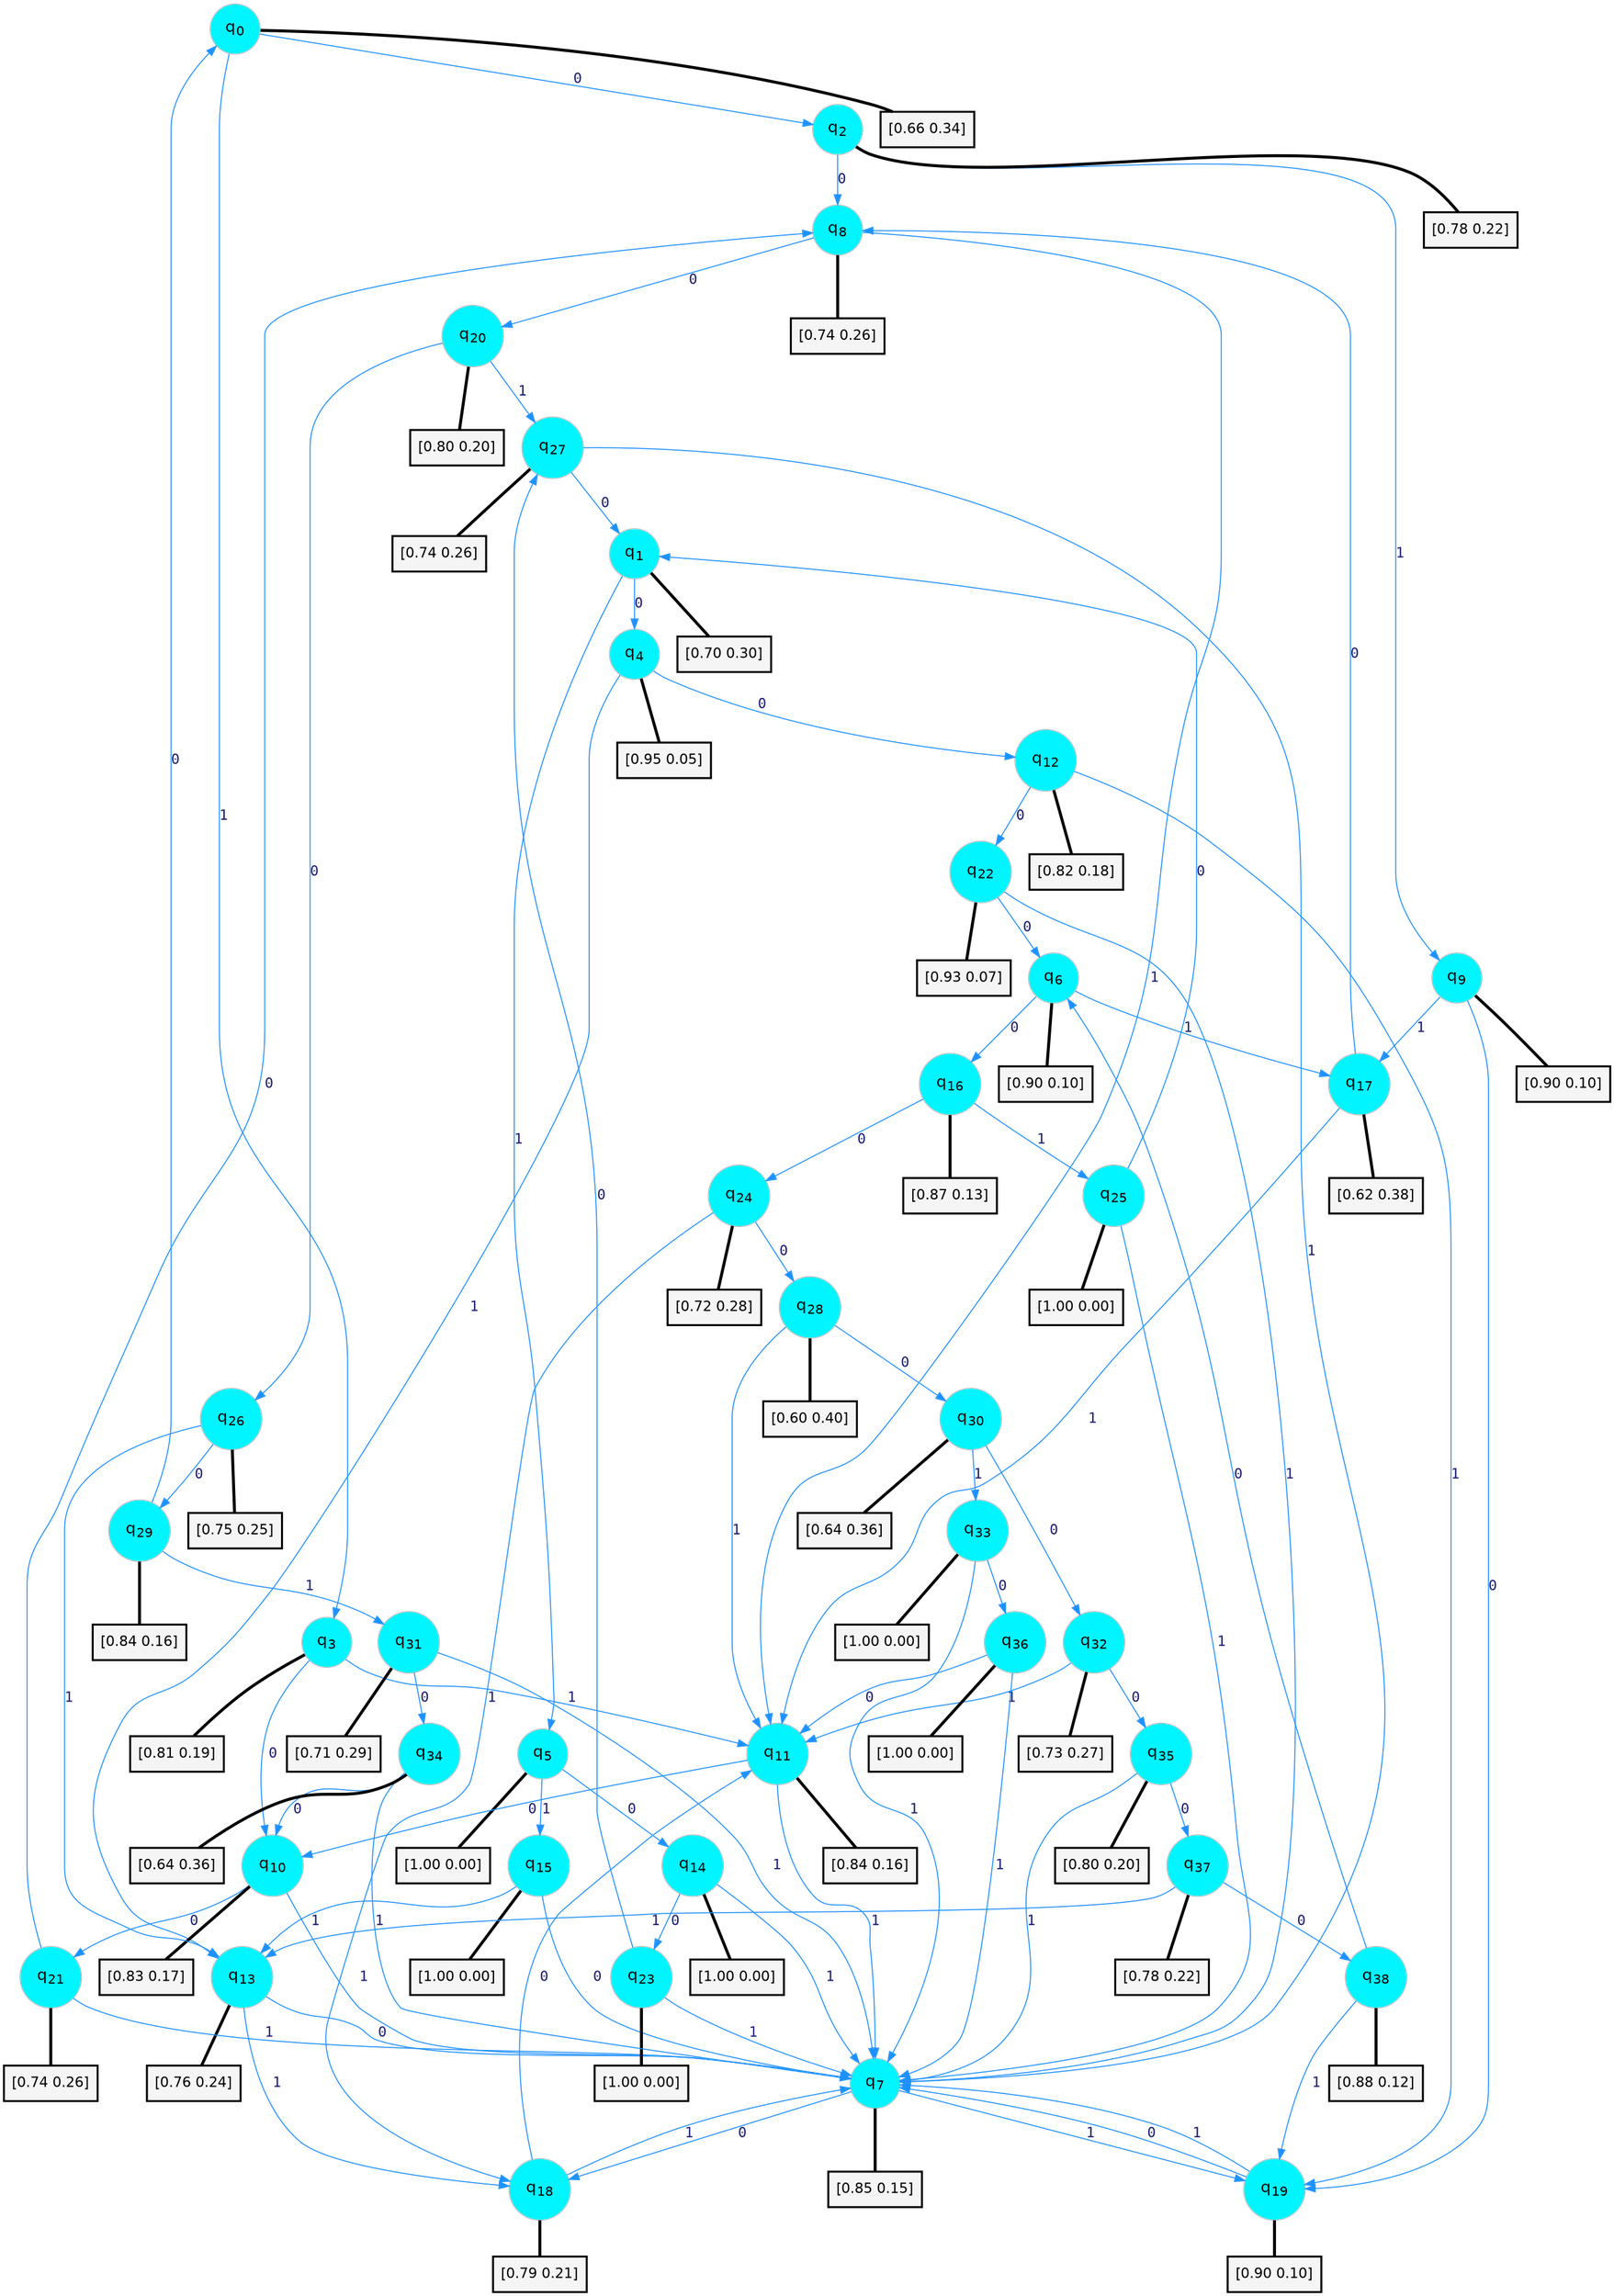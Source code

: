digraph G {
graph [
bgcolor=transparent, dpi=300, rankdir=TD, size="40,25"];
node [
color=gray, fillcolor=turquoise1, fontcolor=black, fontname=Helvetica, fontsize=16, fontweight=bold, shape=circle, style=filled];
edge [
arrowsize=1, color=dodgerblue1, fontcolor=midnightblue, fontname=courier, fontweight=bold, penwidth=1, style=solid, weight=20];
0[label=<q<SUB>0</SUB>>];
1[label=<q<SUB>1</SUB>>];
2[label=<q<SUB>2</SUB>>];
3[label=<q<SUB>3</SUB>>];
4[label=<q<SUB>4</SUB>>];
5[label=<q<SUB>5</SUB>>];
6[label=<q<SUB>6</SUB>>];
7[label=<q<SUB>7</SUB>>];
8[label=<q<SUB>8</SUB>>];
9[label=<q<SUB>9</SUB>>];
10[label=<q<SUB>10</SUB>>];
11[label=<q<SUB>11</SUB>>];
12[label=<q<SUB>12</SUB>>];
13[label=<q<SUB>13</SUB>>];
14[label=<q<SUB>14</SUB>>];
15[label=<q<SUB>15</SUB>>];
16[label=<q<SUB>16</SUB>>];
17[label=<q<SUB>17</SUB>>];
18[label=<q<SUB>18</SUB>>];
19[label=<q<SUB>19</SUB>>];
20[label=<q<SUB>20</SUB>>];
21[label=<q<SUB>21</SUB>>];
22[label=<q<SUB>22</SUB>>];
23[label=<q<SUB>23</SUB>>];
24[label=<q<SUB>24</SUB>>];
25[label=<q<SUB>25</SUB>>];
26[label=<q<SUB>26</SUB>>];
27[label=<q<SUB>27</SUB>>];
28[label=<q<SUB>28</SUB>>];
29[label=<q<SUB>29</SUB>>];
30[label=<q<SUB>30</SUB>>];
31[label=<q<SUB>31</SUB>>];
32[label=<q<SUB>32</SUB>>];
33[label=<q<SUB>33</SUB>>];
34[label=<q<SUB>34</SUB>>];
35[label=<q<SUB>35</SUB>>];
36[label=<q<SUB>36</SUB>>];
37[label=<q<SUB>37</SUB>>];
38[label=<q<SUB>38</SUB>>];
39[label="[0.66 0.34]", shape=box,fontcolor=black, fontname=Helvetica, fontsize=14, penwidth=2, fillcolor=whitesmoke,color=black];
40[label="[0.70 0.30]", shape=box,fontcolor=black, fontname=Helvetica, fontsize=14, penwidth=2, fillcolor=whitesmoke,color=black];
41[label="[0.78 0.22]", shape=box,fontcolor=black, fontname=Helvetica, fontsize=14, penwidth=2, fillcolor=whitesmoke,color=black];
42[label="[0.81 0.19]", shape=box,fontcolor=black, fontname=Helvetica, fontsize=14, penwidth=2, fillcolor=whitesmoke,color=black];
43[label="[0.95 0.05]", shape=box,fontcolor=black, fontname=Helvetica, fontsize=14, penwidth=2, fillcolor=whitesmoke,color=black];
44[label="[1.00 0.00]", shape=box,fontcolor=black, fontname=Helvetica, fontsize=14, penwidth=2, fillcolor=whitesmoke,color=black];
45[label="[0.90 0.10]", shape=box,fontcolor=black, fontname=Helvetica, fontsize=14, penwidth=2, fillcolor=whitesmoke,color=black];
46[label="[0.85 0.15]", shape=box,fontcolor=black, fontname=Helvetica, fontsize=14, penwidth=2, fillcolor=whitesmoke,color=black];
47[label="[0.74 0.26]", shape=box,fontcolor=black, fontname=Helvetica, fontsize=14, penwidth=2, fillcolor=whitesmoke,color=black];
48[label="[0.90 0.10]", shape=box,fontcolor=black, fontname=Helvetica, fontsize=14, penwidth=2, fillcolor=whitesmoke,color=black];
49[label="[0.83 0.17]", shape=box,fontcolor=black, fontname=Helvetica, fontsize=14, penwidth=2, fillcolor=whitesmoke,color=black];
50[label="[0.84 0.16]", shape=box,fontcolor=black, fontname=Helvetica, fontsize=14, penwidth=2, fillcolor=whitesmoke,color=black];
51[label="[0.82 0.18]", shape=box,fontcolor=black, fontname=Helvetica, fontsize=14, penwidth=2, fillcolor=whitesmoke,color=black];
52[label="[0.76 0.24]", shape=box,fontcolor=black, fontname=Helvetica, fontsize=14, penwidth=2, fillcolor=whitesmoke,color=black];
53[label="[1.00 0.00]", shape=box,fontcolor=black, fontname=Helvetica, fontsize=14, penwidth=2, fillcolor=whitesmoke,color=black];
54[label="[1.00 0.00]", shape=box,fontcolor=black, fontname=Helvetica, fontsize=14, penwidth=2, fillcolor=whitesmoke,color=black];
55[label="[0.87 0.13]", shape=box,fontcolor=black, fontname=Helvetica, fontsize=14, penwidth=2, fillcolor=whitesmoke,color=black];
56[label="[0.62 0.38]", shape=box,fontcolor=black, fontname=Helvetica, fontsize=14, penwidth=2, fillcolor=whitesmoke,color=black];
57[label="[0.79 0.21]", shape=box,fontcolor=black, fontname=Helvetica, fontsize=14, penwidth=2, fillcolor=whitesmoke,color=black];
58[label="[0.90 0.10]", shape=box,fontcolor=black, fontname=Helvetica, fontsize=14, penwidth=2, fillcolor=whitesmoke,color=black];
59[label="[0.80 0.20]", shape=box,fontcolor=black, fontname=Helvetica, fontsize=14, penwidth=2, fillcolor=whitesmoke,color=black];
60[label="[0.74 0.26]", shape=box,fontcolor=black, fontname=Helvetica, fontsize=14, penwidth=2, fillcolor=whitesmoke,color=black];
61[label="[0.93 0.07]", shape=box,fontcolor=black, fontname=Helvetica, fontsize=14, penwidth=2, fillcolor=whitesmoke,color=black];
62[label="[1.00 0.00]", shape=box,fontcolor=black, fontname=Helvetica, fontsize=14, penwidth=2, fillcolor=whitesmoke,color=black];
63[label="[0.72 0.28]", shape=box,fontcolor=black, fontname=Helvetica, fontsize=14, penwidth=2, fillcolor=whitesmoke,color=black];
64[label="[1.00 0.00]", shape=box,fontcolor=black, fontname=Helvetica, fontsize=14, penwidth=2, fillcolor=whitesmoke,color=black];
65[label="[0.75 0.25]", shape=box,fontcolor=black, fontname=Helvetica, fontsize=14, penwidth=2, fillcolor=whitesmoke,color=black];
66[label="[0.74 0.26]", shape=box,fontcolor=black, fontname=Helvetica, fontsize=14, penwidth=2, fillcolor=whitesmoke,color=black];
67[label="[0.60 0.40]", shape=box,fontcolor=black, fontname=Helvetica, fontsize=14, penwidth=2, fillcolor=whitesmoke,color=black];
68[label="[0.84 0.16]", shape=box,fontcolor=black, fontname=Helvetica, fontsize=14, penwidth=2, fillcolor=whitesmoke,color=black];
69[label="[0.64 0.36]", shape=box,fontcolor=black, fontname=Helvetica, fontsize=14, penwidth=2, fillcolor=whitesmoke,color=black];
70[label="[0.71 0.29]", shape=box,fontcolor=black, fontname=Helvetica, fontsize=14, penwidth=2, fillcolor=whitesmoke,color=black];
71[label="[0.73 0.27]", shape=box,fontcolor=black, fontname=Helvetica, fontsize=14, penwidth=2, fillcolor=whitesmoke,color=black];
72[label="[1.00 0.00]", shape=box,fontcolor=black, fontname=Helvetica, fontsize=14, penwidth=2, fillcolor=whitesmoke,color=black];
73[label="[0.64 0.36]", shape=box,fontcolor=black, fontname=Helvetica, fontsize=14, penwidth=2, fillcolor=whitesmoke,color=black];
74[label="[0.80 0.20]", shape=box,fontcolor=black, fontname=Helvetica, fontsize=14, penwidth=2, fillcolor=whitesmoke,color=black];
75[label="[1.00 0.00]", shape=box,fontcolor=black, fontname=Helvetica, fontsize=14, penwidth=2, fillcolor=whitesmoke,color=black];
76[label="[0.78 0.22]", shape=box,fontcolor=black, fontname=Helvetica, fontsize=14, penwidth=2, fillcolor=whitesmoke,color=black];
77[label="[0.88 0.12]", shape=box,fontcolor=black, fontname=Helvetica, fontsize=14, penwidth=2, fillcolor=whitesmoke,color=black];
0->2 [label=0];
0->3 [label=1];
0->39 [arrowhead=none, penwidth=3,color=black];
1->4 [label=0];
1->5 [label=1];
1->40 [arrowhead=none, penwidth=3,color=black];
2->8 [label=0];
2->9 [label=1];
2->41 [arrowhead=none, penwidth=3,color=black];
3->10 [label=0];
3->11 [label=1];
3->42 [arrowhead=none, penwidth=3,color=black];
4->12 [label=0];
4->13 [label=1];
4->43 [arrowhead=none, penwidth=3,color=black];
5->14 [label=0];
5->15 [label=1];
5->44 [arrowhead=none, penwidth=3,color=black];
6->16 [label=0];
6->17 [label=1];
6->45 [arrowhead=none, penwidth=3,color=black];
7->18 [label=0];
7->19 [label=1];
7->46 [arrowhead=none, penwidth=3,color=black];
8->20 [label=0];
8->11 [label=1];
8->47 [arrowhead=none, penwidth=3,color=black];
9->19 [label=0];
9->17 [label=1];
9->48 [arrowhead=none, penwidth=3,color=black];
10->21 [label=0];
10->7 [label=1];
10->49 [arrowhead=none, penwidth=3,color=black];
11->10 [label=0];
11->7 [label=1];
11->50 [arrowhead=none, penwidth=3,color=black];
12->22 [label=0];
12->19 [label=1];
12->51 [arrowhead=none, penwidth=3,color=black];
13->7 [label=0];
13->18 [label=1];
13->52 [arrowhead=none, penwidth=3,color=black];
14->23 [label=0];
14->7 [label=1];
14->53 [arrowhead=none, penwidth=3,color=black];
15->7 [label=0];
15->13 [label=1];
15->54 [arrowhead=none, penwidth=3,color=black];
16->24 [label=0];
16->25 [label=1];
16->55 [arrowhead=none, penwidth=3,color=black];
17->8 [label=0];
17->11 [label=1];
17->56 [arrowhead=none, penwidth=3,color=black];
18->11 [label=0];
18->7 [label=1];
18->57 [arrowhead=none, penwidth=3,color=black];
19->7 [label=0];
19->7 [label=1];
19->58 [arrowhead=none, penwidth=3,color=black];
20->26 [label=0];
20->27 [label=1];
20->59 [arrowhead=none, penwidth=3,color=black];
21->8 [label=0];
21->7 [label=1];
21->60 [arrowhead=none, penwidth=3,color=black];
22->6 [label=0];
22->7 [label=1];
22->61 [arrowhead=none, penwidth=3,color=black];
23->27 [label=0];
23->7 [label=1];
23->62 [arrowhead=none, penwidth=3,color=black];
24->28 [label=0];
24->18 [label=1];
24->63 [arrowhead=none, penwidth=3,color=black];
25->1 [label=0];
25->7 [label=1];
25->64 [arrowhead=none, penwidth=3,color=black];
26->29 [label=0];
26->13 [label=1];
26->65 [arrowhead=none, penwidth=3,color=black];
27->1 [label=0];
27->7 [label=1];
27->66 [arrowhead=none, penwidth=3,color=black];
28->30 [label=0];
28->11 [label=1];
28->67 [arrowhead=none, penwidth=3,color=black];
29->0 [label=0];
29->31 [label=1];
29->68 [arrowhead=none, penwidth=3,color=black];
30->32 [label=0];
30->33 [label=1];
30->69 [arrowhead=none, penwidth=3,color=black];
31->34 [label=0];
31->7 [label=1];
31->70 [arrowhead=none, penwidth=3,color=black];
32->35 [label=0];
32->11 [label=1];
32->71 [arrowhead=none, penwidth=3,color=black];
33->36 [label=0];
33->7 [label=1];
33->72 [arrowhead=none, penwidth=3,color=black];
34->10 [label=0];
34->7 [label=1];
34->73 [arrowhead=none, penwidth=3,color=black];
35->37 [label=0];
35->7 [label=1];
35->74 [arrowhead=none, penwidth=3,color=black];
36->11 [label=0];
36->7 [label=1];
36->75 [arrowhead=none, penwidth=3,color=black];
37->38 [label=0];
37->13 [label=1];
37->76 [arrowhead=none, penwidth=3,color=black];
38->6 [label=0];
38->19 [label=1];
38->77 [arrowhead=none, penwidth=3,color=black];
}
